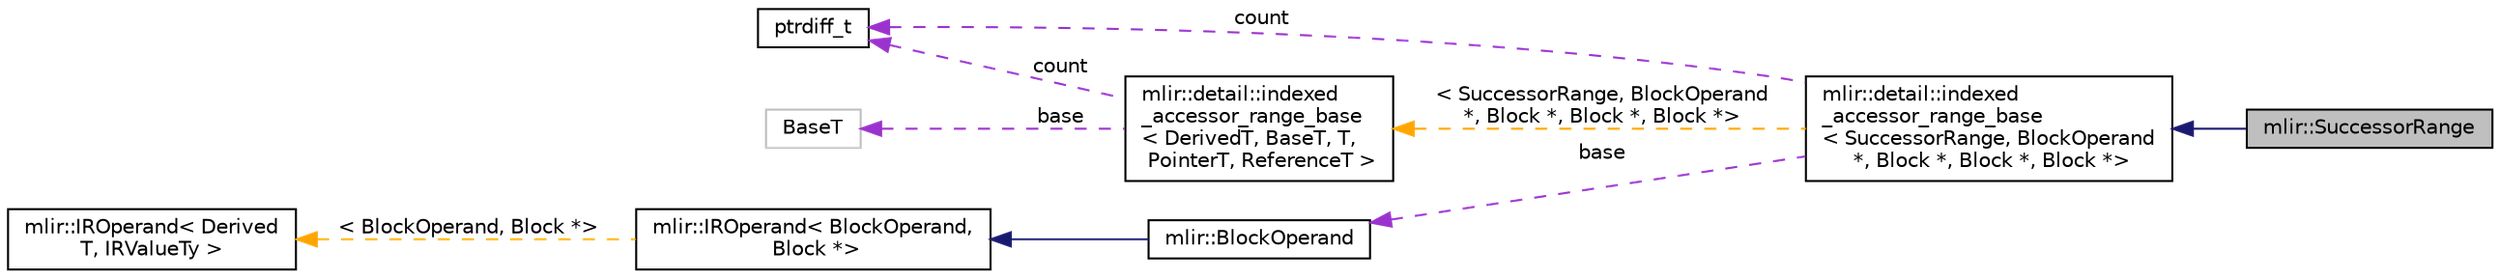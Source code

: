 digraph "mlir::SuccessorRange"
{
  bgcolor="transparent";
  edge [fontname="Helvetica",fontsize="10",labelfontname="Helvetica",labelfontsize="10"];
  node [fontname="Helvetica",fontsize="10",shape=record];
  rankdir="LR";
  Node3 [label="mlir::SuccessorRange",height=0.2,width=0.4,color="black", fillcolor="grey75", style="filled", fontcolor="black"];
  Node4 -> Node3 [dir="back",color="midnightblue",fontsize="10",style="solid",fontname="Helvetica"];
  Node4 [label="mlir::detail::indexed\l_accessor_range_base\l\< SuccessorRange, BlockOperand\l *, Block *, Block *, Block *\>",height=0.2,width=0.4,color="black",URL="$classmlir_1_1detail_1_1indexed__accessor__range__base.html"];
  Node5 -> Node4 [dir="back",color="darkorchid3",fontsize="10",style="dashed",label=" count" ,fontname="Helvetica"];
  Node5 [label="ptrdiff_t",height=0.2,width=0.4,color="black",URL="$classptrdiff__t.html"];
  Node6 -> Node4 [dir="back",color="darkorchid3",fontsize="10",style="dashed",label=" base" ,fontname="Helvetica"];
  Node6 [label="mlir::BlockOperand",height=0.2,width=0.4,color="black",URL="$classmlir_1_1BlockOperand.html",tooltip="Terminator operations can have Block operands to represent successors. "];
  Node7 -> Node6 [dir="back",color="midnightblue",fontsize="10",style="solid",fontname="Helvetica"];
  Node7 [label="mlir::IROperand\< BlockOperand,\l Block *\>",height=0.2,width=0.4,color="black",URL="$classmlir_1_1IROperand.html"];
  Node8 -> Node7 [dir="back",color="orange",fontsize="10",style="dashed",label=" \< BlockOperand, Block *\>" ,fontname="Helvetica"];
  Node8 [label="mlir::IROperand\< Derived\lT, IRValueTy \>",height=0.2,width=0.4,color="black",URL="$classmlir_1_1IROperand.html",tooltip="A reference to a value, suitable for use as an operand of an operation. "];
  Node9 -> Node4 [dir="back",color="orange",fontsize="10",style="dashed",label=" \< SuccessorRange, BlockOperand\l *, Block *, Block *, Block *\>" ,fontname="Helvetica"];
  Node9 [label="mlir::detail::indexed\l_accessor_range_base\l\< DerivedT, BaseT, T,\l PointerT, ReferenceT \>",height=0.2,width=0.4,color="black",URL="$classmlir_1_1detail_1_1indexed__accessor__range__base.html",tooltip="The class represents the base of a range of indexed_accessor_iterators. "];
  Node5 -> Node9 [dir="back",color="darkorchid3",fontsize="10",style="dashed",label=" count" ,fontname="Helvetica"];
  Node10 -> Node9 [dir="back",color="darkorchid3",fontsize="10",style="dashed",label=" base" ,fontname="Helvetica"];
  Node10 [label="BaseT",height=0.2,width=0.4,color="grey75"];
}

